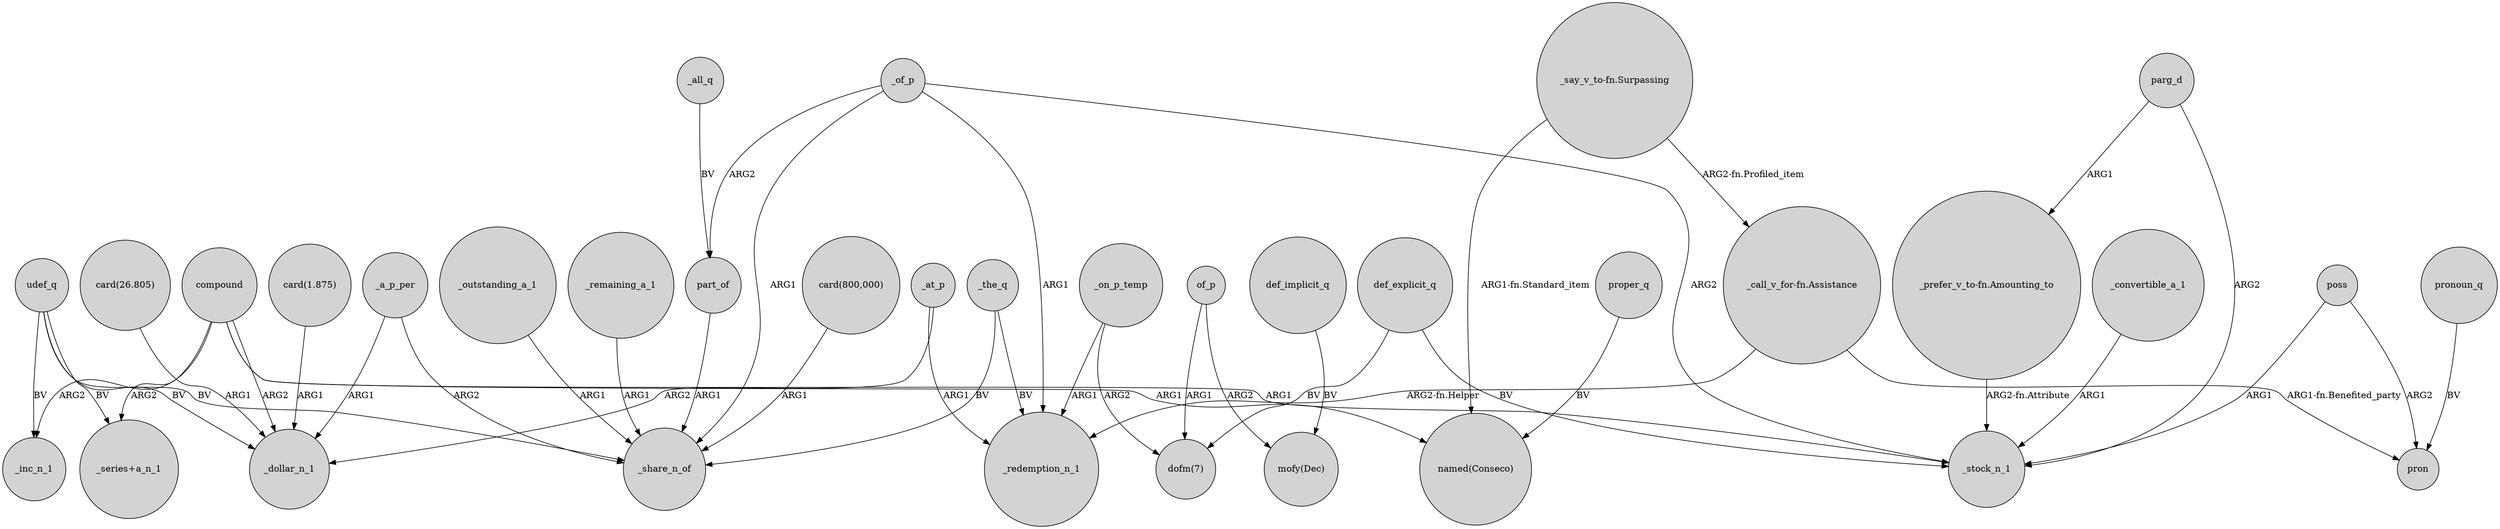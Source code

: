 digraph {
	node [shape=circle style=filled]
	udef_q -> "_series+a_n_1" [label=BV]
	_of_p -> _redemption_n_1 [label=ARG1]
	"card(800,000)" -> _share_n_of [label=ARG1]
	_of_p -> _share_n_of [label=ARG1]
	_of_p -> part_of [label=ARG2]
	_the_q -> _redemption_n_1 [label=BV]
	"card(1.875)" -> _dollar_n_1 [label=ARG1]
	_on_p_temp -> "dofm(7)" [label=ARG2]
	_the_q -> _share_n_of [label=BV]
	_at_p -> _redemption_n_1 [label=ARG1]
	def_explicit_q -> _stock_n_1 [label=BV]
	def_explicit_q -> "dofm(7)" [label=BV]
	"card(26.805)" -> _dollar_n_1 [label=ARG1]
	compound -> _dollar_n_1 [label=ARG2]
	_all_q -> part_of [label=BV]
	compound -> _stock_n_1 [label=ARG1]
	parg_d -> "_prefer_v_to-fn.Amounting_to" [label=ARG1]
	proper_q -> "named(Conseco)" [label=BV]
	_outstanding_a_1 -> _share_n_of [label=ARG1]
	pronoun_q -> pron [label=BV]
	udef_q -> _inc_n_1 [label=BV]
	poss -> pron [label=ARG2]
	_at_p -> _dollar_n_1 [label=ARG2]
	"_call_v_for-fn.Assistance" -> pron [label="ARG1-fn.Benefited_party"]
	compound -> _inc_n_1 [label=ARG2]
	of_p -> "dofm(7)" [label=ARG1]
	_a_p_per -> _share_n_of [label=ARG2]
	"_prefer_v_to-fn.Amounting_to" -> _stock_n_1 [label="ARG2-fn.Attribute"]
	_on_p_temp -> _redemption_n_1 [label=ARG1]
	udef_q -> _share_n_of [label=BV]
	compound -> "_series+a_n_1" [label=ARG2]
	"_say_v_to-fn.Surpassing" -> "named(Conseco)" [label="ARG1-fn.Standard_item"]
	poss -> _stock_n_1 [label=ARG1]
	compound -> "named(Conseco)" [label=ARG1]
	udef_q -> _dollar_n_1 [label=BV]
	"_say_v_to-fn.Surpassing" -> "_call_v_for-fn.Assistance" [label="ARG2-fn.Profiled_item"]
	_convertible_a_1 -> _stock_n_1 [label=ARG1]
	_a_p_per -> _dollar_n_1 [label=ARG1]
	_of_p -> _stock_n_1 [label=ARG2]
	"_call_v_for-fn.Assistance" -> _redemption_n_1 [label="ARG2-fn.Helper"]
	of_p -> "mofy(Dec)" [label=ARG2]
	_remaining_a_1 -> _share_n_of [label=ARG1]
	parg_d -> _stock_n_1 [label=ARG2]
	part_of -> _share_n_of [label=ARG1]
	def_implicit_q -> "mofy(Dec)" [label=BV]
}
